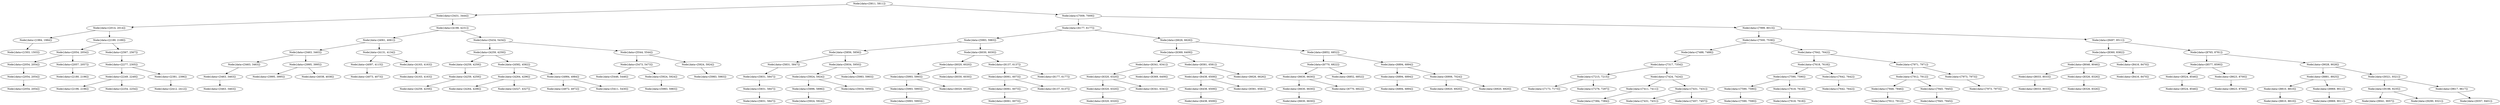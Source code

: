 digraph G{
1120630217 [label="Node{data=[5811, 5811]}"]
1120630217 -> 1072286446
1072286446 [label="Node{data=[3431, 3444]}"]
1072286446 -> 853472287
853472287 [label="Node{data=[2014, 2014]}"]
853472287 -> 1381113799
1381113799 [label="Node{data=[1984, 1984]}"]
1381113799 -> 1261329785
1261329785 [label="Node{data=[1503, 1503]}"]
853472287 -> 987840584
987840584 [label="Node{data=[2189, 2189]}"]
987840584 -> 2145002759
2145002759 [label="Node{data=[2054, 2054]}"]
2145002759 -> 1026863388
1026863388 [label="Node{data=[2054, 2054]}"]
1026863388 -> 71890518
71890518 [label="Node{data=[2054, 2054]}"]
71890518 -> 874190231
874190231 [label="Node{data=[2054, 2054]}"]
2145002759 -> 449309710
449309710 [label="Node{data=[2057, 2057]}"]
449309710 -> 40047131
40047131 [label="Node{data=[2180, 2196]}"]
987840584 -> 1104854599
1104854599 [label="Node{data=[2567, 2567]}"]
1104854599 -> 755088454
755088454 [label="Node{data=[2277, 2305]}"]
755088454 -> 134451828
134451828 [label="Node{data=[2249, 2249]}"]
134451828 -> 308980389
308980389 [label="Node{data=[2196, 2196]}"]
134451828 -> 106305065
106305065 [label="Node{data=[2254, 2254]}"]
755088454 -> 638937385
638937385 [label="Node{data=[2381, 2396]}"]
638937385 -> 848416685
848416685 [label="Node{data=[2412, 2412]}"]
1072286446 -> 1969845464
1969845464 [label="Node{data=[4198, 4231]}"]
1969845464 -> 1136186114
1136186114 [label="Node{data=[4061, 4061]}"]
1136186114 -> 1315550845
1315550845 [label="Node{data=[3463, 3463]}"]
1315550845 -> 1916400826
1916400826 [label="Node{data=[3463, 3463]}"]
1916400826 -> 1279824273
1279824273 [label="Node{data=[3463, 3463]}"]
1279824273 -> 1231911897
1231911897 [label="Node{data=[3463, 3463]}"]
1315550845 -> 1253373655
1253373655 [label="Node{data=[3995, 3995]}"]
1253373655 -> 1997883167
1997883167 [label="Node{data=[3995, 3995]}"]
1253373655 -> 2144965749
2144965749 [label="Node{data=[4038, 4038]}"]
1136186114 -> 1565039588
1565039588 [label="Node{data=[4131, 4134]}"]
1565039588 -> 816307412
816307412 [label="Node{data=[4097, 4115]}"]
816307412 -> 1834440800
1834440800 [label="Node{data=[4073, 4073]}"]
1565039588 -> 1587417987
1587417987 [label="Node{data=[4163, 4163]}"]
1587417987 -> 1192240143
1192240143 [label="Node{data=[4163, 4163]}"]
1969845464 -> 1239351621
1239351621 [label="Node{data=[5434, 5434]}"]
1239351621 -> 513590342
513590342 [label="Node{data=[4259, 4259]}"]
513590342 -> 816897565
816897565 [label="Node{data=[4259, 4259]}"]
816897565 -> 1992729688
1992729688 [label="Node{data=[4259, 4259]}"]
1992729688 -> 1201817324
1201817324 [label="Node{data=[4259, 4259]}"]
513590342 -> 1063519402
1063519402 [label="Node{data=[4582, 4582]}"]
1063519402 -> 152204653
152204653 [label="Node{data=[4264, 4296]}"]
152204653 -> 1245049971
1245049971 [label="Node{data=[4264, 4296]}"]
152204653 -> 536174335
536174335 [label="Node{data=[4327, 4327]}"]
1063519402 -> 11229439
11229439 [label="Node{data=[4984, 4984]}"]
11229439 -> 445181082
445181082 [label="Node{data=[4972, 4972]}"]
11229439 -> 2138772948
2138772948 [label="Node{data=[5411, 5430]}"]
1239351621 -> 1246543458
1246543458 [label="Node{data=[5544, 5544]}"]
1246543458 -> 284851060
284851060 [label="Node{data=[5473, 5473]}"]
284851060 -> 1296808397
1296808397 [label="Node{data=[5446, 5446]}"]
284851060 -> 1782169605
1782169605 [label="Node{data=[5924, 5924]}"]
1782169605 -> 1168759950
1168759950 [label="Node{data=[5983, 5983]}"]
1246543458 -> 113979028
113979028 [label="Node{data=[5924, 5924]}"]
113979028 -> 383679057
383679057 [label="Node{data=[5983, 5983]}"]
1120630217 -> 843299175
843299175 [label="Node{data=[7009, 7009]}"]
843299175 -> 956653069
956653069 [label="Node{data=[6177, 6177]}"]
956653069 -> 1726310455
1726310455 [label="Node{data=[5983, 5983]}"]
1726310455 -> 59546184
59546184 [label="Node{data=[5856, 5856]}"]
59546184 -> 741053407
741053407 [label="Node{data=[5831, 5847]}"]
741053407 -> 1070421345
1070421345 [label="Node{data=[5831, 5847]}"]
1070421345 -> 1914971775
1914971775 [label="Node{data=[5831, 5847]}"]
1914971775 -> 354266281
354266281 [label="Node{data=[5831, 5847]}"]
59546184 -> 1708683454
1708683454 [label="Node{data=[5934, 5950]}"]
1708683454 -> 820725561
820725561 [label="Node{data=[5924, 5924]}"]
820725561 -> 1672448133
1672448133 [label="Node{data=[5896, 5896]}"]
1672448133 -> 456071357
456071357 [label="Node{data=[5924, 5924]}"]
820725561 -> 1037358822
1037358822 [label="Node{data=[5934, 5950]}"]
1708683454 -> 1466731754
1466731754 [label="Node{data=[5983, 5983]}"]
1726310455 -> 1217973538
1217973538 [label="Node{data=[6030, 6030]}"]
1217973538 -> 730979964
730979964 [label="Node{data=[6020, 6020]}"]
730979964 -> 812207630
812207630 [label="Node{data=[5993, 5993]}"]
812207630 -> 55680821
55680821 [label="Node{data=[5993, 5993]}"]
55680821 -> 221164448
221164448 [label="Node{data=[5993, 5993]}"]
812207630 -> 678035015
678035015 [label="Node{data=[6020, 6020]}"]
730979964 -> 1376439418
1376439418 [label="Node{data=[6030, 6030]}"]
1217973538 -> 1563248953
1563248953 [label="Node{data=[6137, 6137]}"]
1563248953 -> 627458703
627458703 [label="Node{data=[6061, 6073]}"]
627458703 -> 1109003170
1109003170 [label="Node{data=[6061, 6073]}"]
1109003170 -> 1190622855
1190622855 [label="Node{data=[6061, 6073]}"]
627458703 -> 1906609121
1906609121 [label="Node{data=[6137, 6137]}"]
1563248953 -> 1715592544
1715592544 [label="Node{data=[6177, 6177]}"]
956653069 -> 1955892497
1955892497 [label="Node{data=[6626, 6626]}"]
1955892497 -> 162176586
162176586 [label="Node{data=[6369, 6409]}"]
162176586 -> 1552217885
1552217885 [label="Node{data=[6341, 6341]}"]
1552217885 -> 877038384
877038384 [label="Node{data=[6320, 6320]}"]
877038384 -> 1693086892
1693086892 [label="Node{data=[6320, 6320]}"]
1693086892 -> 963636917
963636917 [label="Node{data=[6320, 6320]}"]
877038384 -> 1109973658
1109973658 [label="Node{data=[6341, 6341]}"]
1552217885 -> 1110955748
1110955748 [label="Node{data=[6369, 6409]}"]
162176586 -> 1968149786
1968149786 [label="Node{data=[6581, 6581]}"]
1968149786 -> 865326912
865326912 [label="Node{data=[6438, 6509]}"]
865326912 -> 938157986
938157986 [label="Node{data=[6438, 6509]}"]
938157986 -> 1259816781
1259816781 [label="Node{data=[6438, 6509]}"]
865326912 -> 1115290736
1115290736 [label="Node{data=[6581, 6581]}"]
1968149786 -> 1878854312
1878854312 [label="Node{data=[6626, 6626]}"]
1955892497 -> 29750978
29750978 [label="Node{data=[6852, 6852]}"]
29750978 -> 1889137816
1889137816 [label="Node{data=[6770, 6822]}"]
1889137816 -> 2106465415
2106465415 [label="Node{data=[6630, 6630]}"]
2106465415 -> 2049040852
2049040852 [label="Node{data=[6630, 6630]}"]
2049040852 -> 1417440180
1417440180 [label="Node{data=[6630, 6630]}"]
2106465415 -> 1811839127
1811839127 [label="Node{data=[6770, 6822]}"]
1889137816 -> 1712929611
1712929611 [label="Node{data=[6852, 6852]}"]
29750978 -> 331565341
331565341 [label="Node{data=[6894, 6894]}"]
331565341 -> 617980186
617980186 [label="Node{data=[6894, 6894]}"]
617980186 -> 1014456279
1014456279 [label="Node{data=[6894, 6894]}"]
331565341 -> 328984689
328984689 [label="Node{data=[6906, 7024]}"]
328984689 -> 437899454
437899454 [label="Node{data=[6920, 6920]}"]
328984689 -> 323841942
323841942 [label="Node{data=[6920, 6920]}"]
843299175 -> 365036495
365036495 [label="Node{data=[7999, 8013]}"]
365036495 -> 1498855782
1498855782 [label="Node{data=[7500, 7538]}"]
1498855782 -> 228462290
228462290 [label="Node{data=[7488, 7488]}"]
228462290 -> 1977082152
1977082152 [label="Node{data=[7317, 7354]}"]
1977082152 -> 1879984166
1879984166 [label="Node{data=[7215, 7215]}"]
1879984166 -> 478106312
478106312 [label="Node{data=[7173, 7173]}"]
1879984166 -> 1634350859
1634350859 [label="Node{data=[7276, 7297]}"]
1977082152 -> 729695407
729695407 [label="Node{data=[7424, 7424]}"]
729695407 -> 691234462
691234462 [label="Node{data=[7411, 7411]}"]
691234462 -> 1337755746
1337755746 [label="Node{data=[7384, 7384]}"]
729695407 -> 2136878321
2136878321 [label="Node{data=[7431, 7431]}"]
2136878321 -> 643585161
643585161 [label="Node{data=[7431, 7431]}"]
2136878321 -> 342479178
342479178 [label="Node{data=[7457, 7457]}"]
1498855782 -> 1069392957
1069392957 [label="Node{data=[7642, 7642]}"]
1069392957 -> 831139487
831139487 [label="Node{data=[7618, 7618]}"]
831139487 -> 1966529595
1966529595 [label="Node{data=[7590, 7590]}"]
1966529595 -> 789553238
789553238 [label="Node{data=[7590, 7590]}"]
789553238 -> 2109830598
2109830598 [label="Node{data=[7590, 7590]}"]
1966529595 -> 501174839
501174839 [label="Node{data=[7618, 7618]}"]
501174839 -> 1582011059
1582011059 [label="Node{data=[7618, 7618]}"]
831139487 -> 202675260
202675260 [label="Node{data=[7642, 7642]}"]
202675260 -> 2047717181
2047717181 [label="Node{data=[7642, 7642]}"]
1069392957 -> 488903841
488903841 [label="Node{data=[7971, 7971]}"]
488903841 -> 528012220
528012220 [label="Node{data=[7912, 7912]}"]
528012220 -> 937759003
937759003 [label="Node{data=[7846, 7846]}"]
937759003 -> 537273501
537273501 [label="Node{data=[7912, 7912]}"]
528012220 -> 490384672
490384672 [label="Node{data=[7945, 7945]}"]
490384672 -> 1141274632
1141274632 [label="Node{data=[7945, 7945]}"]
488903841 -> 1534379098
1534379098 [label="Node{data=[7973, 7973]}"]
1534379098 -> 1254568293
1254568293 [label="Node{data=[7973, 7973]}"]
365036495 -> 39634608
39634608 [label="Node{data=[8497, 8511]}"]
39634608 -> 1970088139
1970088139 [label="Node{data=[8360, 8382]}"]
1970088139 -> 138830888
138830888 [label="Node{data=[8046, 8046]}"]
138830888 -> 2071539804
2071539804 [label="Node{data=[8033, 8033]}"]
2071539804 -> 527700165
527700165 [label="Node{data=[8033, 8033]}"]
138830888 -> 54741136
54741136 [label="Node{data=[8326, 8326]}"]
54741136 -> 941558772
941558772 [label="Node{data=[8326, 8326]}"]
1970088139 -> 173418363
173418363 [label="Node{data=[8416, 8470]}"]
173418363 -> 891026636
891026636 [label="Node{data=[8416, 8470]}"]
39634608 -> 738538807
738538807 [label="Node{data=[8765, 8781]}"]
738538807 -> 1820711912
1820711912 [label="Node{data=[8577, 8590]}"]
1820711912 -> 1473467644
1473467644 [label="Node{data=[8524, 8546]}"]
1473467644 -> 1036267350
1036267350 [label="Node{data=[8524, 8546]}"]
1820711912 -> 946669908
946669908 [label="Node{data=[8623, 8700]}"]
946669908 -> 2062929706
2062929706 [label="Node{data=[8623, 8700]}"]
738538807 -> 936120380
936120380 [label="Node{data=[9028, 9028]}"]
936120380 -> 728639244
728639244 [label="Node{data=[8881, 8925]}"]
728639244 -> 2065284252
2065284252 [label="Node{data=[8810, 8810]}"]
2065284252 -> 801222730
801222730 [label="Node{data=[8810, 8810]}"]
728639244 -> 2019235966
2019235966 [label="Node{data=[8969, 9011]}"]
2019235966 -> 584517182
584517182 [label="Node{data=[8969, 9011]}"]
936120380 -> 337425316
337425316 [label="Node{data=[9321, 9321]}"]
337425316 -> 922550925
922550925 [label="Node{data=[9198, 9235]}"]
922550925 -> 382039236
382039236 [label="Node{data=[9041, 9057]}"]
922550925 -> 205092564
205092564 [label="Node{data=[9290, 9321]}"]
337425316 -> 2110354788
2110354788 [label="Node{data=[9617, 9617]}"]
2110354788 -> 603908410
603908410 [label="Node{data=[9357, 9401]}"]
}